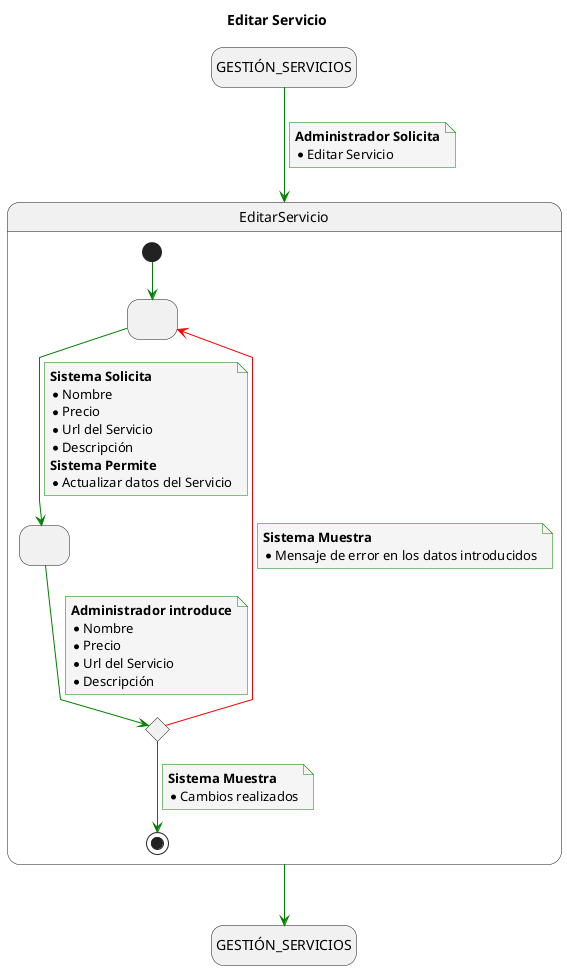 @startuml

title Editar Servicio

skinparam {
    NoteBackgroundColor #whiteSmoke
    ArrowColor #green
    NoteBorderColor #green
    linetype polyline
}

hide empty description

state startState as "GESTIÓN_SERVICIOS"
state endState as "GESTIÓN_SERVICIOS"

startState --> EditarServicio
note on link
    <b>Administrador Solicita</b>
    * Editar Servicio
end note

EditarServicio --> endState

state EditarServicio {
state 2 as " "
state 3 as " "
state 4 <<choice>>

[*] -down-> 2

2 -down-> 3
note on link
<b>Sistema Solicita</b>
* Nombre
* Precio
* Url del Servicio
* Descripción
<b>Sistema Permite</b>
* Actualizar datos del Servicio
end note

3 -down-> 4
note on link
<b>Administrador introduce</b>
* Nombre
* Precio
* Url del Servicio
* Descripción
end note

4 -down-> [*]
note on link
<b>Sistema Muestra</b>
* Cambios realizados
end note

4 -[#red]-> 2
note on link
<b>Sistema Muestra</b>
* Mensaje de error en los datos introducidos
end note

}

@enduml